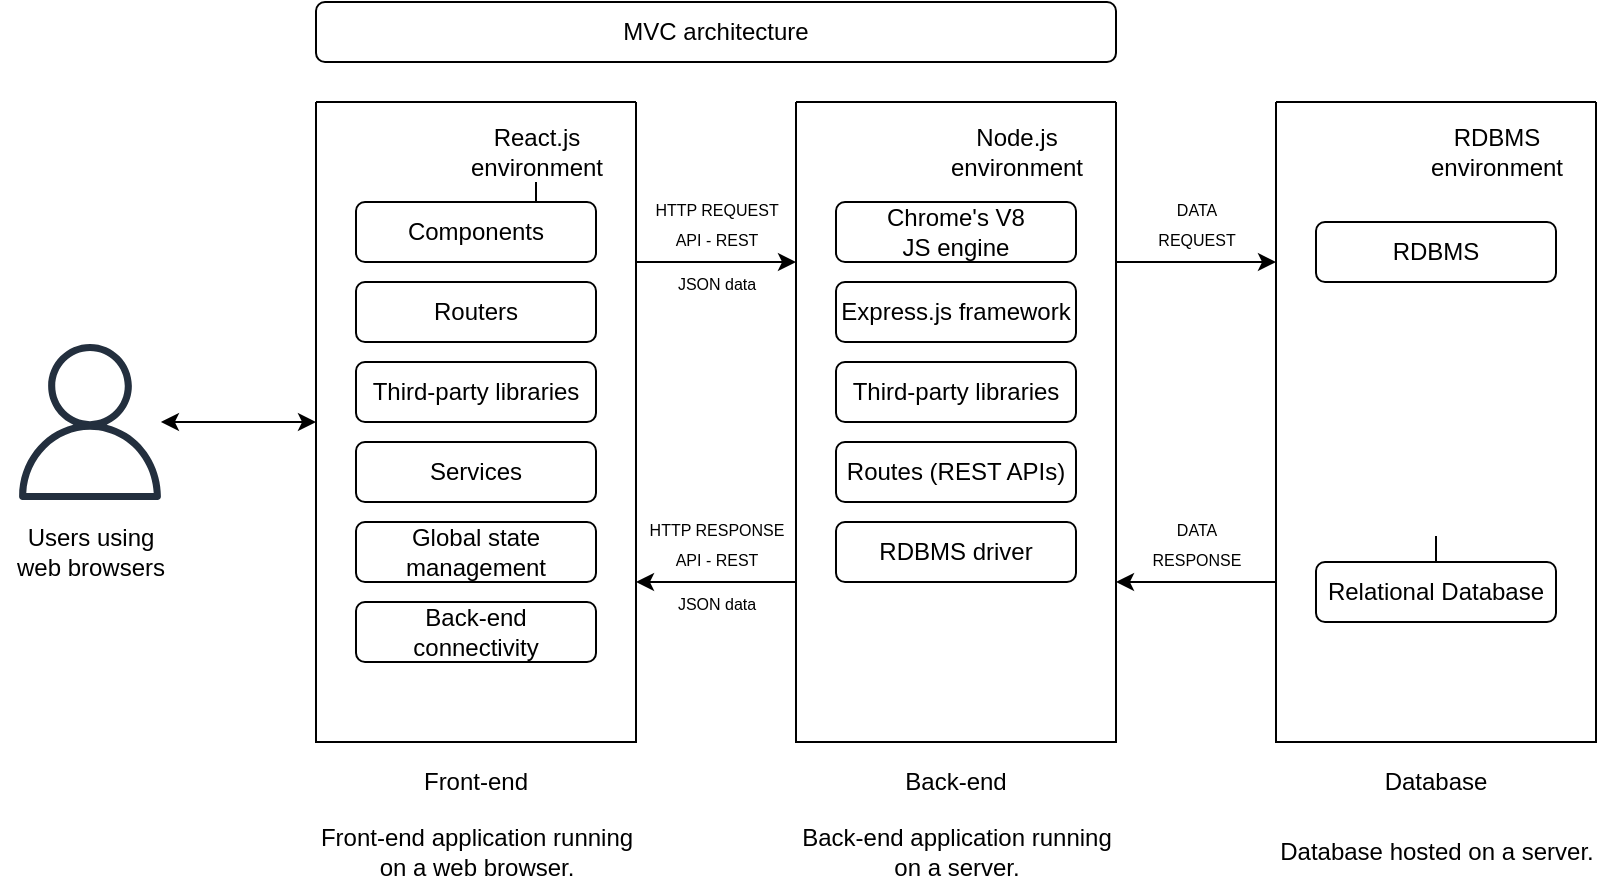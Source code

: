 <mxfile version="14.8.0" type="device"><diagram id="C5RBs43oDa-KdzZeNtuy" name="Page-1"><mxGraphModel dx="2557" dy="965" grid="1" gridSize="10" guides="1" tooltips="1" connect="1" arrows="1" fold="1" page="1" pageScale="1" pageWidth="827" pageHeight="1169" math="0" shadow="0"><root><mxCell id="WIyWlLk6GJQsqaUBKTNV-0"/><mxCell id="WIyWlLk6GJQsqaUBKTNV-1" parent="WIyWlLk6GJQsqaUBKTNV-0"/><mxCell id="1CY4a56kXphsuX1GtVEp-1" value="" style="swimlane;startSize=0;swimlaneLine=1;glass=0;" vertex="1" parent="WIyWlLk6GJQsqaUBKTNV-1"><mxGeometry x="80" y="120" width="160" height="320" as="geometry"/></mxCell><mxCell id="1CY4a56kXphsuX1GtVEp-58" value="" style="edgeStyle=orthogonalEdgeStyle;rounded=0;orthogonalLoop=1;jettySize=auto;html=1;" edge="1" parent="1CY4a56kXphsuX1GtVEp-1" source="1CY4a56kXphsuX1GtVEp-16" target="1CY4a56kXphsuX1GtVEp-32"><mxGeometry relative="1" as="geometry"/></mxCell><mxCell id="1CY4a56kXphsuX1GtVEp-16" value="React.js&lt;br&gt;environment" style="text;html=1;align=center;verticalAlign=middle;resizable=0;points=[];autosize=1;strokeColor=none;" vertex="1" parent="1CY4a56kXphsuX1GtVEp-1"><mxGeometry x="70" y="10" width="80" height="30" as="geometry"/></mxCell><mxCell id="1CY4a56kXphsuX1GtVEp-32" value="Components" style="rounded=1;whiteSpace=wrap;html=1;fillColor=#ffffff;gradientColor=none;" vertex="1" parent="1CY4a56kXphsuX1GtVEp-1"><mxGeometry x="20" y="50" width="120" height="30" as="geometry"/></mxCell><mxCell id="1CY4a56kXphsuX1GtVEp-33" value="Third-party libraries" style="rounded=1;whiteSpace=wrap;html=1;fillColor=#ffffff;gradientColor=none;" vertex="1" parent="1CY4a56kXphsuX1GtVEp-1"><mxGeometry x="20" y="130" width="120" height="30" as="geometry"/></mxCell><mxCell id="1CY4a56kXphsuX1GtVEp-34" value="Routers" style="rounded=1;whiteSpace=wrap;html=1;fillColor=#ffffff;gradientColor=none;" vertex="1" parent="1CY4a56kXphsuX1GtVEp-1"><mxGeometry x="20" y="90" width="120" height="30" as="geometry"/></mxCell><mxCell id="1CY4a56kXphsuX1GtVEp-35" value="Global state management" style="rounded=1;whiteSpace=wrap;html=1;fillColor=#ffffff;gradientColor=none;" vertex="1" parent="1CY4a56kXphsuX1GtVEp-1"><mxGeometry x="20" y="210" width="120" height="30" as="geometry"/></mxCell><mxCell id="1CY4a56kXphsuX1GtVEp-36" value="Services" style="rounded=1;whiteSpace=wrap;html=1;fillColor=#ffffff;gradientColor=none;" vertex="1" parent="1CY4a56kXphsuX1GtVEp-1"><mxGeometry x="20" y="170" width="120" height="30" as="geometry"/></mxCell><mxCell id="1CY4a56kXphsuX1GtVEp-37" value="Back-end &lt;br&gt;connectivity" style="rounded=1;whiteSpace=wrap;html=1;fillColor=#ffffff;gradientColor=none;" vertex="1" parent="1CY4a56kXphsuX1GtVEp-1"><mxGeometry x="20" y="250" width="120" height="30" as="geometry"/></mxCell><mxCell id="1CY4a56kXphsuX1GtVEp-2" value="" style="swimlane;startSize=0;" vertex="1" parent="WIyWlLk6GJQsqaUBKTNV-1"><mxGeometry x="320" y="120" width="160" height="320" as="geometry"/></mxCell><mxCell id="1CY4a56kXphsuX1GtVEp-17" value="Node.js&lt;br&gt;environment" style="text;html=1;align=center;verticalAlign=middle;resizable=0;points=[];autosize=1;strokeColor=none;" vertex="1" parent="1CY4a56kXphsuX1GtVEp-2"><mxGeometry x="70" y="10" width="80" height="30" as="geometry"/></mxCell><mxCell id="1CY4a56kXphsuX1GtVEp-40" value="Third-party libraries" style="rounded=1;whiteSpace=wrap;html=1;fillColor=#ffffff;gradientColor=none;" vertex="1" parent="1CY4a56kXphsuX1GtVEp-2"><mxGeometry x="20" y="130" width="120" height="30" as="geometry"/></mxCell><mxCell id="1CY4a56kXphsuX1GtVEp-42" value="Routes (REST APIs)" style="rounded=1;whiteSpace=wrap;html=1;fillColor=#ffffff;gradientColor=none;" vertex="1" parent="1CY4a56kXphsuX1GtVEp-2"><mxGeometry x="20" y="170" width="120" height="30" as="geometry"/></mxCell><mxCell id="1CY4a56kXphsuX1GtVEp-43" style="edgeStyle=orthogonalEdgeStyle;rounded=0;orthogonalLoop=1;jettySize=auto;html=1;exitX=0.5;exitY=1;exitDx=0;exitDy=0;" edge="1" parent="1CY4a56kXphsuX1GtVEp-2" source="1CY4a56kXphsuX1GtVEp-40" target="1CY4a56kXphsuX1GtVEp-40"><mxGeometry relative="1" as="geometry"/></mxCell><mxCell id="1CY4a56kXphsuX1GtVEp-39" value="Express.js framework" style="rounded=1;whiteSpace=wrap;html=1;fillColor=#ffffff;gradientColor=none;" vertex="1" parent="1CY4a56kXphsuX1GtVEp-2"><mxGeometry x="20" y="90" width="120" height="30" as="geometry"/></mxCell><mxCell id="1CY4a56kXphsuX1GtVEp-38" value="Chrome's V8&lt;br&gt;JS engine" style="rounded=1;whiteSpace=wrap;html=1;fillColor=#ffffff;gradientColor=none;" vertex="1" parent="1CY4a56kXphsuX1GtVEp-2"><mxGeometry x="20" y="50" width="120" height="30" as="geometry"/></mxCell><mxCell id="1CY4a56kXphsuX1GtVEp-55" value="RDBMS driver" style="rounded=1;whiteSpace=wrap;html=1;fillColor=#ffffff;gradientColor=none;" vertex="1" parent="1CY4a56kXphsuX1GtVEp-2"><mxGeometry x="20" y="210" width="120" height="30" as="geometry"/></mxCell><mxCell id="1CY4a56kXphsuX1GtVEp-3" value="" style="swimlane;startSize=0;" vertex="1" parent="WIyWlLk6GJQsqaUBKTNV-1"><mxGeometry x="560" y="120" width="160" height="320" as="geometry"/></mxCell><mxCell id="1CY4a56kXphsuX1GtVEp-18" value="RDBMS&lt;br&gt;environment" style="text;html=1;align=center;verticalAlign=middle;resizable=0;points=[];autosize=1;strokeColor=none;" vertex="1" parent="1CY4a56kXphsuX1GtVEp-3"><mxGeometry x="70" y="10" width="80" height="30" as="geometry"/></mxCell><mxCell id="1CY4a56kXphsuX1GtVEp-30" value="" style="shape=image;html=1;verticalAlign=top;verticalLabelPosition=bottom;labelBackgroundColor=#ffffff;imageAspect=0;aspect=fixed;image=https://cdn4.iconfinder.com/data/icons/imod/128/Harware/iDatabase.png;fillColor=#ffffff;gradientColor=none;" vertex="1" parent="1CY4a56kXphsuX1GtVEp-3"><mxGeometry x="23" y="103" width="114" height="114" as="geometry"/></mxCell><mxCell id="1CY4a56kXphsuX1GtVEp-46" value="Relational Database" style="rounded=1;whiteSpace=wrap;html=1;fillColor=#ffffff;gradientColor=none;" vertex="1" parent="1CY4a56kXphsuX1GtVEp-3"><mxGeometry x="20" y="230" width="120" height="30" as="geometry"/></mxCell><mxCell id="1CY4a56kXphsuX1GtVEp-47" value="" style="endArrow=none;html=1;entryX=0.5;entryY=1;entryDx=0;entryDy=0;exitX=0.5;exitY=0;exitDx=0;exitDy=0;" edge="1" parent="1CY4a56kXphsuX1GtVEp-3" source="1CY4a56kXphsuX1GtVEp-46" target="1CY4a56kXphsuX1GtVEp-30"><mxGeometry width="50" height="50" relative="1" as="geometry"><mxPoint x="-120" y="330" as="sourcePoint"/><mxPoint x="-70" y="280" as="targetPoint"/></mxGeometry></mxCell><mxCell id="1CY4a56kXphsuX1GtVEp-4" value="Front-end" style="text;html=1;strokeColor=none;fillColor=none;align=center;verticalAlign=middle;whiteSpace=wrap;rounded=0;" vertex="1" parent="WIyWlLk6GJQsqaUBKTNV-1"><mxGeometry x="125" y="450" width="70" height="20" as="geometry"/></mxCell><mxCell id="1CY4a56kXphsuX1GtVEp-7" value="Back-end" style="text;html=1;strokeColor=none;fillColor=none;align=center;verticalAlign=middle;whiteSpace=wrap;rounded=0;" vertex="1" parent="WIyWlLk6GJQsqaUBKTNV-1"><mxGeometry x="365" y="450" width="70" height="20" as="geometry"/></mxCell><mxCell id="1CY4a56kXphsuX1GtVEp-8" value="Database" style="text;html=1;strokeColor=none;fillColor=none;align=center;verticalAlign=middle;whiteSpace=wrap;rounded=0;" vertex="1" parent="WIyWlLk6GJQsqaUBKTNV-1"><mxGeometry x="605" y="450" width="70" height="20" as="geometry"/></mxCell><mxCell id="1CY4a56kXphsuX1GtVEp-11" value="Users using&lt;br&gt;web browsers" style="text;html=1;align=center;verticalAlign=middle;resizable=0;points=[];autosize=1;strokeColor=none;" vertex="1" parent="WIyWlLk6GJQsqaUBKTNV-1"><mxGeometry x="-78" y="330" width="90" height="30" as="geometry"/></mxCell><mxCell id="1CY4a56kXphsuX1GtVEp-13" value="Front-end application running &lt;br&gt;on a web browser." style="text;html=1;align=center;verticalAlign=middle;resizable=0;points=[];autosize=1;strokeColor=none;" vertex="1" parent="WIyWlLk6GJQsqaUBKTNV-1"><mxGeometry x="75" y="480" width="170" height="30" as="geometry"/></mxCell><mxCell id="1CY4a56kXphsuX1GtVEp-14" value="Back-end application running &lt;br&gt;on a server." style="text;html=1;align=center;verticalAlign=middle;resizable=0;points=[];autosize=1;strokeColor=none;" vertex="1" parent="WIyWlLk6GJQsqaUBKTNV-1"><mxGeometry x="315" y="480" width="170" height="30" as="geometry"/></mxCell><mxCell id="1CY4a56kXphsuX1GtVEp-15" value="Database hosted on a server." style="text;html=1;align=center;verticalAlign=middle;resizable=0;points=[];autosize=1;strokeColor=none;" vertex="1" parent="WIyWlLk6GJQsqaUBKTNV-1"><mxGeometry x="555" y="485" width="170" height="20" as="geometry"/></mxCell><mxCell id="1CY4a56kXphsuX1GtVEp-24" value="" style="endArrow=classic;startArrow=classic;html=1;entryX=0;entryY=0.5;entryDx=0;entryDy=0;" edge="1" parent="WIyWlLk6GJQsqaUBKTNV-1" source="1CY4a56kXphsuX1GtVEp-60" target="1CY4a56kXphsuX1GtVEp-1"><mxGeometry width="50" height="50" relative="1" as="geometry"><mxPoint x="28.4" y="280.8" as="sourcePoint"/><mxPoint x="-60" y="450" as="targetPoint"/></mxGeometry></mxCell><mxCell id="1CY4a56kXphsuX1GtVEp-25" value="" style="endArrow=classic;html=1;entryX=0;entryY=0.25;entryDx=0;entryDy=0;exitX=1;exitY=0.25;exitDx=0;exitDy=0;" edge="1" parent="WIyWlLk6GJQsqaUBKTNV-1" source="1CY4a56kXphsuX1GtVEp-1" target="1CY4a56kXphsuX1GtVEp-2"><mxGeometry width="50" height="50" relative="1" as="geometry"><mxPoint x="-40" y="430" as="sourcePoint"/><mxPoint x="10" y="380" as="targetPoint"/></mxGeometry></mxCell><mxCell id="1CY4a56kXphsuX1GtVEp-27" value="" style="endArrow=classic;html=1;entryX=1;entryY=0.75;entryDx=0;entryDy=0;exitX=0;exitY=0.75;exitDx=0;exitDy=0;" edge="1" parent="WIyWlLk6GJQsqaUBKTNV-1" source="1CY4a56kXphsuX1GtVEp-2" target="1CY4a56kXphsuX1GtVEp-1"><mxGeometry width="50" height="50" relative="1" as="geometry"><mxPoint x="250" y="210" as="sourcePoint"/><mxPoint x="330" y="210.0" as="targetPoint"/></mxGeometry></mxCell><mxCell id="1CY4a56kXphsuX1GtVEp-28" value="" style="endArrow=classic;html=1;entryX=0;entryY=0.25;entryDx=0;entryDy=0;exitX=1;exitY=0.25;exitDx=0;exitDy=0;" edge="1" parent="WIyWlLk6GJQsqaUBKTNV-1" source="1CY4a56kXphsuX1GtVEp-2" target="1CY4a56kXphsuX1GtVEp-3"><mxGeometry width="50" height="50" relative="1" as="geometry"><mxPoint x="260" y="220" as="sourcePoint"/><mxPoint x="340" y="220.0" as="targetPoint"/></mxGeometry></mxCell><mxCell id="1CY4a56kXphsuX1GtVEp-29" value="" style="endArrow=classic;html=1;entryX=1;entryY=0.75;entryDx=0;entryDy=0;exitX=0;exitY=0.75;exitDx=0;exitDy=0;" edge="1" parent="WIyWlLk6GJQsqaUBKTNV-1" source="1CY4a56kXphsuX1GtVEp-3" target="1CY4a56kXphsuX1GtVEp-2"><mxGeometry width="50" height="50" relative="1" as="geometry"><mxPoint x="270" y="230" as="sourcePoint"/><mxPoint x="350" y="230.0" as="targetPoint"/></mxGeometry></mxCell><mxCell id="1CY4a56kXphsuX1GtVEp-45" value="RDBMS" style="rounded=1;whiteSpace=wrap;html=1;fillColor=#ffffff;gradientColor=none;" vertex="1" parent="WIyWlLk6GJQsqaUBKTNV-1"><mxGeometry x="580" y="180" width="120" height="30" as="geometry"/></mxCell><mxCell id="1CY4a56kXphsuX1GtVEp-50" value="&lt;font style=&quot;font-size: 8px&quot;&gt;HTTP REQUEST&lt;br&gt;API - REST&lt;br&gt;&lt;/font&gt;" style="text;html=1;align=center;verticalAlign=middle;resizable=0;points=[];autosize=1;strokeColor=none;" vertex="1" parent="WIyWlLk6GJQsqaUBKTNV-1"><mxGeometry x="240" y="160" width="80" height="40" as="geometry"/></mxCell><mxCell id="1CY4a56kXphsuX1GtVEp-51" value="&lt;span style=&quot;font-size: 8px&quot;&gt;JSON data&lt;/span&gt;" style="text;html=1;align=center;verticalAlign=middle;resizable=0;points=[];autosize=1;strokeColor=none;" vertex="1" parent="WIyWlLk6GJQsqaUBKTNV-1"><mxGeometry x="255" y="200" width="50" height="20" as="geometry"/></mxCell><mxCell id="1CY4a56kXphsuX1GtVEp-52" value="&lt;span style=&quot;font-size: 8px&quot;&gt;HTTP RESPONSE&lt;/span&gt;&lt;br style=&quot;font-size: 8px&quot;&gt;&lt;span style=&quot;font-size: 8px&quot;&gt;API - REST&lt;/span&gt;" style="text;html=1;align=center;verticalAlign=middle;resizable=0;points=[];autosize=1;strokeColor=none;" vertex="1" parent="WIyWlLk6GJQsqaUBKTNV-1"><mxGeometry x="240" y="320" width="80" height="40" as="geometry"/></mxCell><mxCell id="1CY4a56kXphsuX1GtVEp-53" value="&lt;span style=&quot;font-size: 8px&quot;&gt;JSON data&lt;/span&gt;" style="text;html=1;align=center;verticalAlign=middle;resizable=0;points=[];autosize=1;strokeColor=none;" vertex="1" parent="WIyWlLk6GJQsqaUBKTNV-1"><mxGeometry x="255" y="360" width="50" height="20" as="geometry"/></mxCell><mxCell id="1CY4a56kXphsuX1GtVEp-56" value="&lt;font style=&quot;font-size: 8px&quot;&gt;DATA&lt;br&gt;REQUEST&lt;/font&gt;" style="text;html=1;align=center;verticalAlign=middle;resizable=0;points=[];autosize=1;strokeColor=none;" vertex="1" parent="WIyWlLk6GJQsqaUBKTNV-1"><mxGeometry x="495" y="160" width="50" height="40" as="geometry"/></mxCell><mxCell id="1CY4a56kXphsuX1GtVEp-57" value="&lt;span style=&quot;font-size: 8px&quot;&gt;DATA&lt;/span&gt;&lt;br style=&quot;font-size: 8px&quot;&gt;&lt;span style=&quot;font-size: 8px&quot;&gt;RESPONSE&lt;/span&gt;" style="text;html=1;align=center;verticalAlign=middle;resizable=0;points=[];autosize=1;strokeColor=none;" vertex="1" parent="WIyWlLk6GJQsqaUBKTNV-1"><mxGeometry x="490" y="320" width="60" height="40" as="geometry"/></mxCell><mxCell id="1CY4a56kXphsuX1GtVEp-60" value="" style="outlineConnect=0;fontColor=#232F3E;gradientColor=none;fillColor=#232F3E;strokeColor=none;dashed=0;verticalLabelPosition=bottom;verticalAlign=top;align=center;html=1;fontSize=12;fontStyle=0;aspect=fixed;pointerEvents=1;shape=mxgraph.aws4.user;glass=0;" vertex="1" parent="WIyWlLk6GJQsqaUBKTNV-1"><mxGeometry x="-72" y="241" width="78" height="78" as="geometry"/></mxCell><mxCell id="1CY4a56kXphsuX1GtVEp-41" value="MVC architecture" style="rounded=1;whiteSpace=wrap;html=1;fillColor=#ffffff;gradientColor=none;" vertex="1" parent="WIyWlLk6GJQsqaUBKTNV-1"><mxGeometry x="80" y="70" width="400" height="30" as="geometry"/></mxCell></root></mxGraphModel></diagram></mxfile>